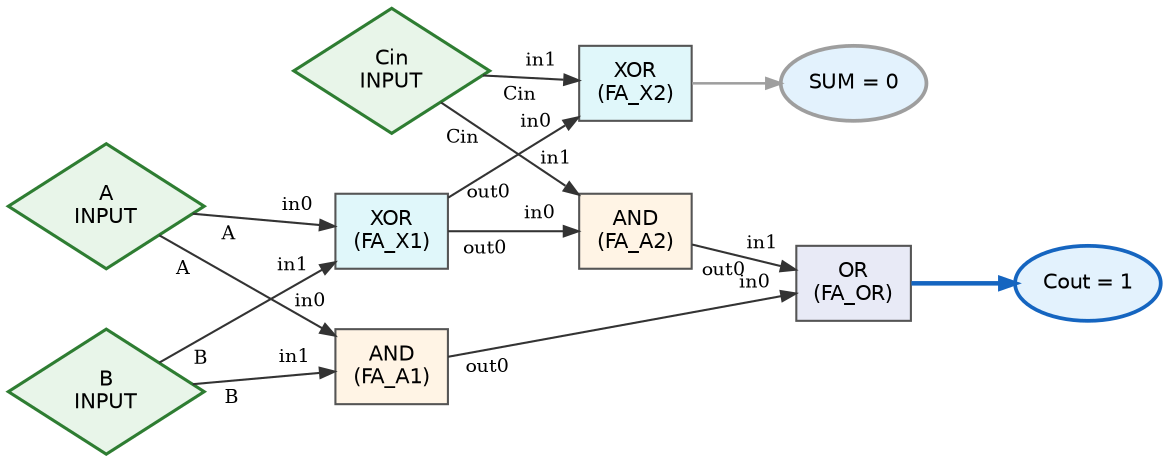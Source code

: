 digraph Logic {
  graph [rankdir=LR, nodesep=0.4, ranksep=0.6];
  node  [shape=box, style=filled, fillcolor="#f6f6f6", color="#555555", fontname=Helvetica, fontsize=10];
  edge  [color="#333333", arrowsize=0.7];

  in_A [label="A\nINPUT", shape=diamond, fillcolor="#e8f5e9", color="#2e7d32", penwidth=1.5];
  in_B [label="B\nINPUT", shape=diamond, fillcolor="#e8f5e9", color="#2e7d32", penwidth=1.5];
  in_Cin [label="Cin\nINPUT", shape=diamond, fillcolor="#e8f5e9", color="#2e7d32", penwidth=1.5];

  g_FA_X1 [label="XOR\n(FA_X1)", fillcolor="#e0f7fa"];
  g_FA_A1 [label="AND\n(FA_A1)", fillcolor="#fff4e5"];
  g_FA_X2 [label="XOR\n(FA_X2)", fillcolor="#e0f7fa"];
  g_FA_A2 [label="AND\n(FA_A2)", fillcolor="#fff4e5"];
  g_FA_OR [label="OR\n(FA_OR)", fillcolor="#e8eaf6"];

  in_A -> g_FA_X1 [taillabel="A", headlabel="in0", labeldistance=2, labelfontsize=9];
  in_A -> g_FA_A1 [taillabel="A", headlabel="in0", labeldistance=2, labelfontsize=9];
  in_B -> g_FA_X1 [taillabel="B", headlabel="in1", labeldistance=2, labelfontsize=9];
  in_B -> g_FA_A1 [taillabel="B", headlabel="in1", labeldistance=2, labelfontsize=9];
  in_Cin -> g_FA_X2 [taillabel="Cin", headlabel="in1", labeldistance=2, labelfontsize=9];
  in_Cin -> g_FA_A2 [taillabel="Cin", headlabel="in1", labeldistance=2, labelfontsize=9];

  g_FA_X1 -> g_FA_X2 [headlabel="in0", taillabel="out0", labeldistance=2, labelfontsize=9];
  g_FA_X1 -> g_FA_A2 [headlabel="in0", taillabel="out0", labeldistance=2, labelfontsize=9];
  g_FA_A1 -> g_FA_OR [headlabel="in0", taillabel="out0", labeldistance=2, labelfontsize=9];
  g_FA_A2 -> g_FA_OR [headlabel="in1", taillabel="out0", labeldistance=2, labelfontsize=9];

  out_FA_X2 [label="SUM = 0", shape=oval, fillcolor="#e3f2fd", color="#9e9e9e", penwidth=1.8];
  g_FA_X2 -> out_FA_X2 [color="#9e9e9e", penwidth=1.2];
  out_FA_OR [label="Cout = 1", shape=oval, fillcolor="#e3f2fd", color="#1565c0", penwidth=1.8];
  g_FA_OR -> out_FA_OR [color="#1565c0", penwidth=2.2];
}
